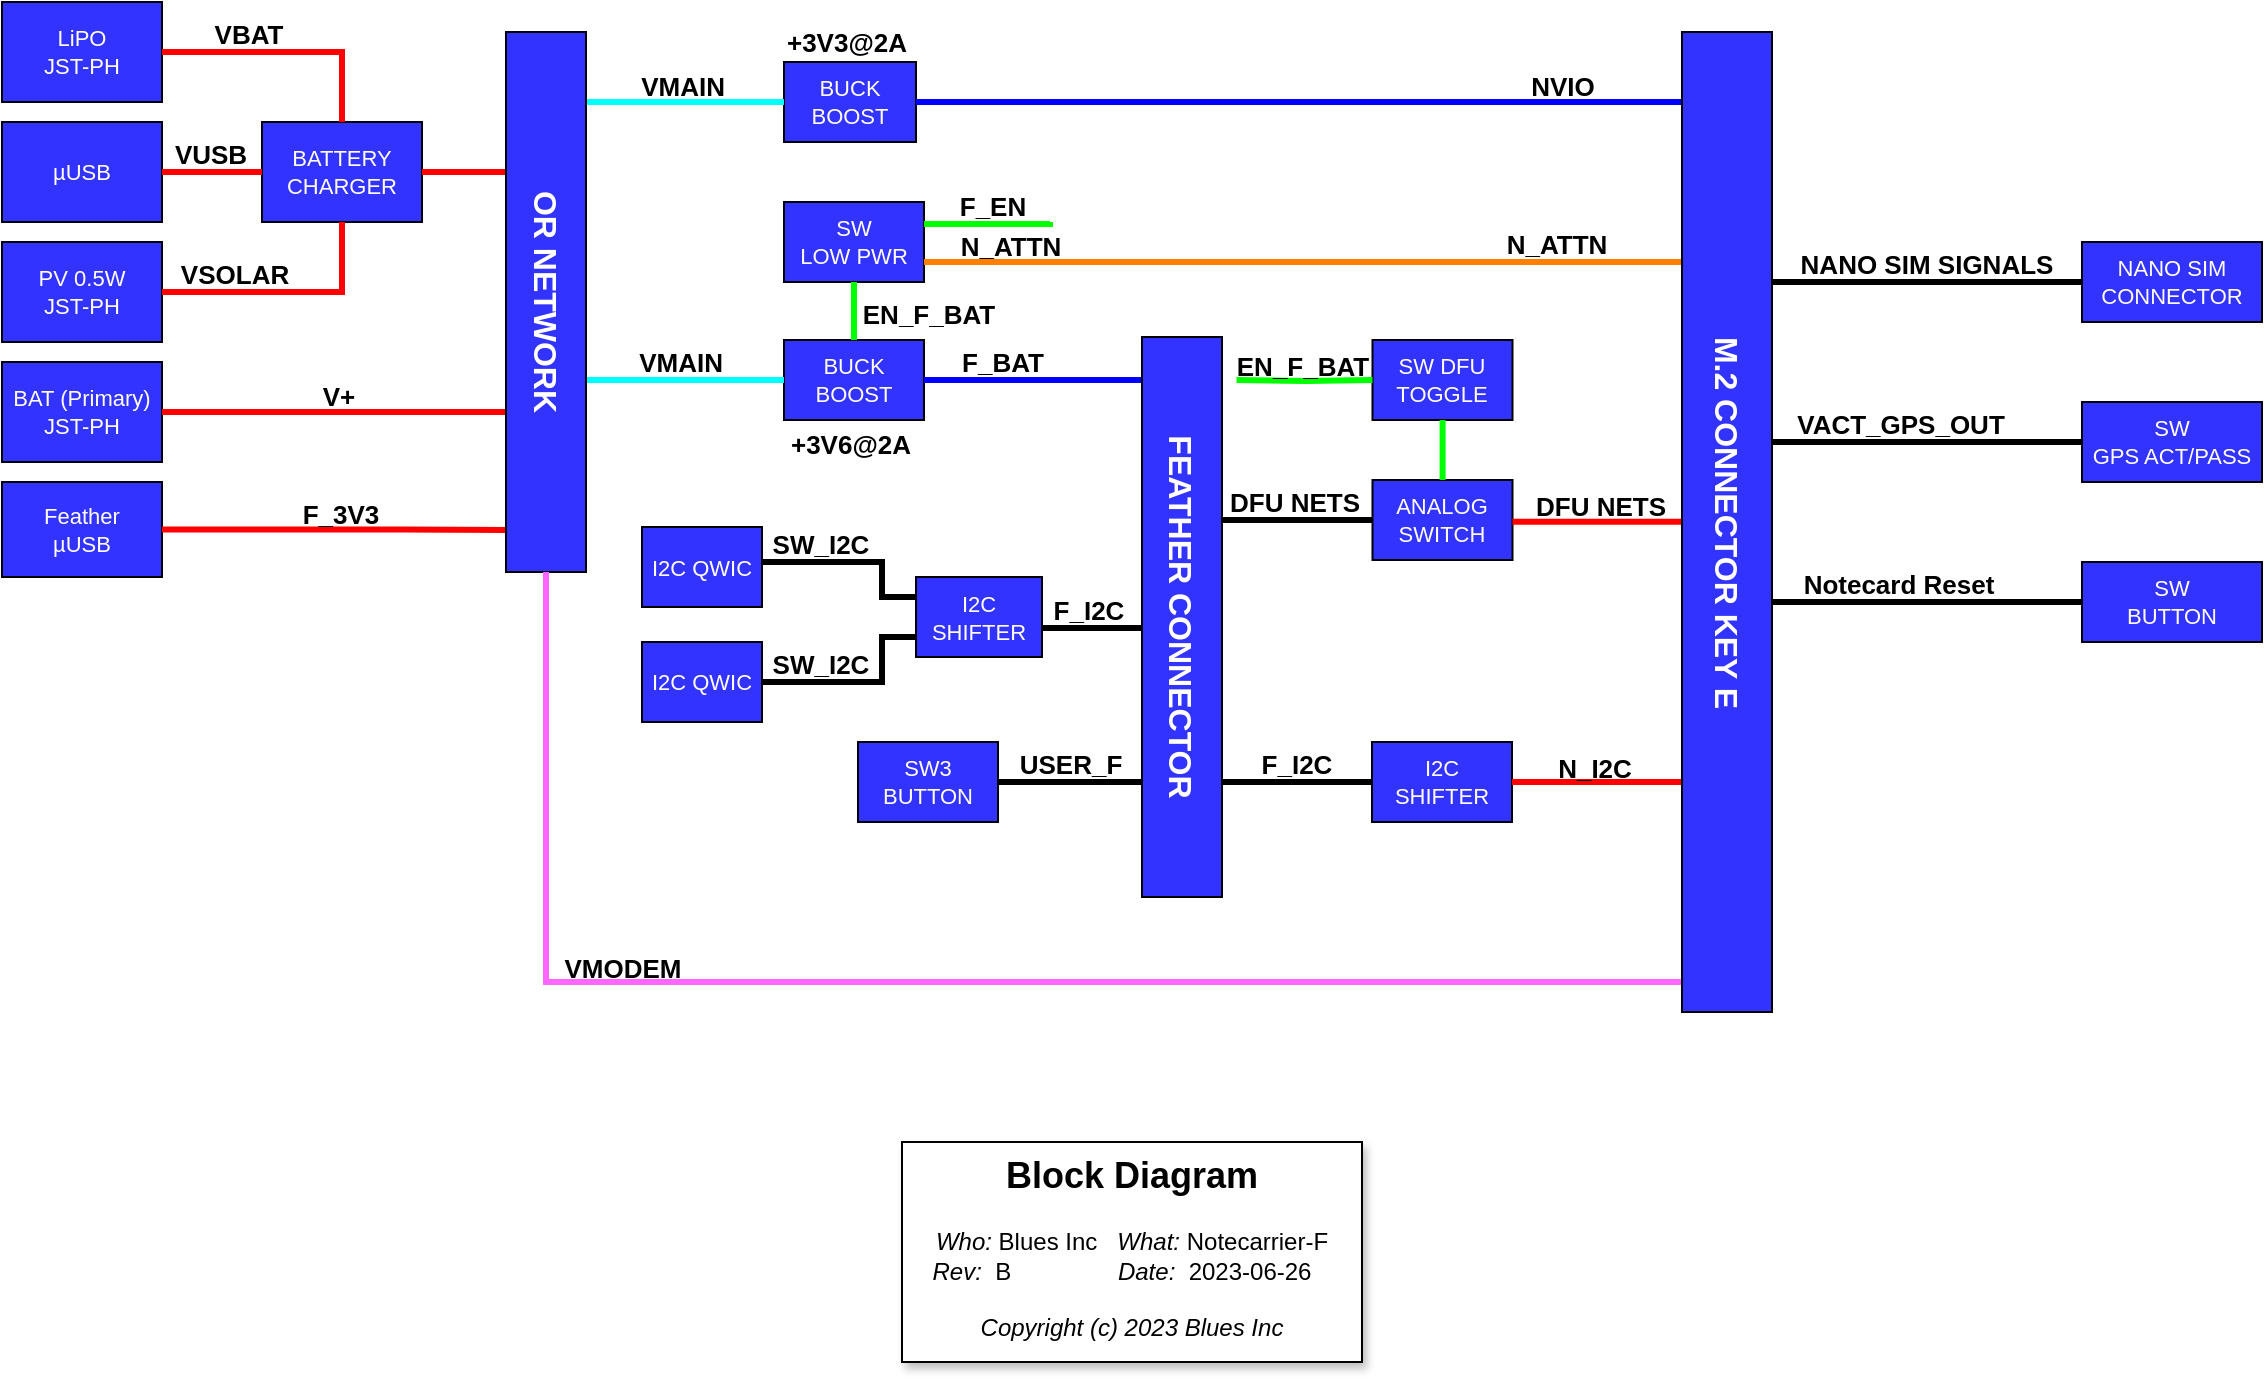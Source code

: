 <mxfile version="21.5.0" type="device">
  <diagram name="Page-1" id="uR9CqJ2n2mXbMMdv6deQ">
    <mxGraphModel dx="2074" dy="506" grid="1" gridSize="10" guides="1" tooltips="1" connect="1" arrows="1" fold="1" page="1" pageScale="1" pageWidth="1169" pageHeight="827" math="0" shadow="0">
      <root>
        <mxCell id="0" />
        <mxCell id="1" parent="0" />
        <mxCell id="u0QYyVKN4QXaWsdcngb1-1" value="&lt;p style=&quot;line-height: 120%;&quot;&gt;&lt;b style=&quot;font-size: 18px;&quot;&gt;Block Diagram&lt;br&gt;&lt;br&gt;&lt;/b&gt;&lt;i&gt;Who:&lt;/i&gt; Blues Inc&amp;nbsp; &amp;nbsp;&lt;i&gt;What:&lt;/i&gt; Notecarrier-F&lt;br&gt;&lt;i&gt;Rev:&lt;/i&gt;&amp;nbsp; B&amp;nbsp; &amp;nbsp; &amp;nbsp; &amp;nbsp; &amp;nbsp; &amp;nbsp; &amp;nbsp; &amp;nbsp;&amp;nbsp;&lt;i&gt;Date:&lt;/i&gt;&amp;nbsp; 2023-06-26&amp;nbsp; &amp;nbsp;&lt;br&gt;&lt;br&gt;&lt;i&gt;Copyright (c) 2023 Blues Inc&lt;/i&gt;&lt;/p&gt;" style="rounded=0;whiteSpace=wrap;html=1;shadow=1;" parent="1" vertex="1">
          <mxGeometry x="470" y="690" width="230" height="110" as="geometry" />
        </mxCell>
        <mxCell id="FmZxhlAY7pAz8xZsXRiV-3" value="&lt;font color=&quot;#ffffff&quot; style=&quot;font-size: 11px;&quot;&gt;&lt;span style=&quot;font-size: 11px;&quot;&gt;LiPO&lt;br style=&quot;font-size: 11px;&quot;&gt;JST-PH&lt;/span&gt;&lt;/font&gt;" style="rounded=0;whiteSpace=wrap;html=1;fillColor=#3333FF;fontStyle=0;fontSize=11;" parent="1" vertex="1">
          <mxGeometry x="20" y="120" width="80" height="50" as="geometry" />
        </mxCell>
        <mxCell id="FmZxhlAY7pAz8xZsXRiV-4" value="&lt;font color=&quot;#ffffff&quot; style=&quot;font-size: 11px;&quot;&gt;&lt;span style=&quot;font-size: 11px;&quot;&gt;µUSB&lt;/span&gt;&lt;/font&gt;" style="rounded=0;whiteSpace=wrap;html=1;fillColor=#3333FF;fontStyle=0;fontSize=11;" parent="1" vertex="1">
          <mxGeometry x="20" y="180" width="80" height="50" as="geometry" />
        </mxCell>
        <mxCell id="FmZxhlAY7pAz8xZsXRiV-5" value="&lt;font color=&quot;#ffffff&quot; style=&quot;font-size: 11px;&quot;&gt;&lt;span style=&quot;font-size: 11px;&quot;&gt;PV 0.5W&lt;br style=&quot;font-size: 11px;&quot;&gt;JST-PH&lt;/span&gt;&lt;/font&gt;" style="rounded=0;whiteSpace=wrap;html=1;fillColor=#3333FF;fontStyle=0;fontSize=11;" parent="1" vertex="1">
          <mxGeometry x="20" y="240" width="80" height="50" as="geometry" />
        </mxCell>
        <mxCell id="FmZxhlAY7pAz8xZsXRiV-6" value="&lt;font color=&quot;#ffffff&quot; style=&quot;font-size: 11px;&quot;&gt;&lt;span style=&quot;font-size: 11px;&quot;&gt;BAT (Primary)&lt;br style=&quot;font-size: 11px;&quot;&gt;JST-PH&lt;/span&gt;&lt;/font&gt;" style="rounded=0;whiteSpace=wrap;html=1;fillColor=#3333FF;fontStyle=0;fontSize=11;" parent="1" vertex="1">
          <mxGeometry x="20" y="300" width="80" height="50" as="geometry" />
        </mxCell>
        <mxCell id="FmZxhlAY7pAz8xZsXRiV-7" value="&lt;font color=&quot;#ffffff&quot; style=&quot;font-size: 11px;&quot;&gt;&lt;span style=&quot;font-size: 11px;&quot;&gt;Feather&lt;br style=&quot;font-size: 11px;&quot;&gt;µUSB&lt;/span&gt;&lt;/font&gt;" style="rounded=0;whiteSpace=wrap;html=1;fillColor=#3333FF;fontStyle=0;fontSize=11;" parent="1" vertex="1">
          <mxGeometry x="20" y="360" width="80" height="47.5" as="geometry" />
        </mxCell>
        <mxCell id="FmZxhlAY7pAz8xZsXRiV-8" value="&lt;font color=&quot;#ffffff&quot; style=&quot;font-size: 11px;&quot;&gt;&lt;span style=&quot;font-size: 11px;&quot;&gt;BATTERY CHARGER&lt;/span&gt;&lt;/font&gt;" style="rounded=0;whiteSpace=wrap;html=1;fillColor=#3333FF;fontStyle=0;fontSize=11;" parent="1" vertex="1">
          <mxGeometry x="150" y="180" width="80" height="50" as="geometry" />
        </mxCell>
        <mxCell id="FmZxhlAY7pAz8xZsXRiV-9" style="edgeStyle=orthogonalEdgeStyle;rounded=0;orthogonalLoop=1;jettySize=auto;html=1;strokeColor=#FF0000;strokeWidth=3;endArrow=none;endFill=0;exitX=1;exitY=0.5;exitDx=0;exitDy=0;entryX=0.5;entryY=0;entryDx=0;entryDy=0;" parent="1" source="FmZxhlAY7pAz8xZsXRiV-3" target="FmZxhlAY7pAz8xZsXRiV-8" edge="1">
          <mxGeometry relative="1" as="geometry">
            <Array as="points">
              <mxPoint x="190" y="145" />
            </Array>
            <mxPoint x="100" y="90" as="sourcePoint" />
            <mxPoint x="269" y="130" as="targetPoint" />
          </mxGeometry>
        </mxCell>
        <mxCell id="jIQYTDg4NraLVz8tDLAJ-1" value="VBAT" style="edgeLabel;html=1;align=center;verticalAlign=middle;resizable=0;points=[];fontStyle=1;fontSize=13;labelBackgroundColor=none;" vertex="1" connectable="0" parent="FmZxhlAY7pAz8xZsXRiV-9">
          <mxGeometry x="-0.319" relative="1" as="geometry">
            <mxPoint y="-9" as="offset" />
          </mxGeometry>
        </mxCell>
        <mxCell id="FmZxhlAY7pAz8xZsXRiV-11" style="edgeStyle=orthogonalEdgeStyle;rounded=0;orthogonalLoop=1;jettySize=auto;html=1;strokeColor=#FF0000;strokeWidth=3;endArrow=none;endFill=0;exitX=1;exitY=0.5;exitDx=0;exitDy=0;" parent="1" source="FmZxhlAY7pAz8xZsXRiV-4" target="FmZxhlAY7pAz8xZsXRiV-8" edge="1">
          <mxGeometry relative="1" as="geometry">
            <Array as="points">
              <mxPoint x="130" y="205" />
              <mxPoint x="130" y="205" />
            </Array>
            <mxPoint x="100" y="150" as="sourcePoint" />
            <mxPoint x="215" y="170" as="targetPoint" />
          </mxGeometry>
        </mxCell>
        <mxCell id="jIQYTDg4NraLVz8tDLAJ-2" value="VUSB" style="edgeLabel;html=1;align=center;verticalAlign=middle;resizable=0;points=[];fontSize=13;fontStyle=1;labelBackgroundColor=none;" vertex="1" connectable="0" parent="FmZxhlAY7pAz8xZsXRiV-11">
          <mxGeometry x="-0.533" relative="1" as="geometry">
            <mxPoint x="12" y="-9" as="offset" />
          </mxGeometry>
        </mxCell>
        <mxCell id="FmZxhlAY7pAz8xZsXRiV-12" style="edgeStyle=orthogonalEdgeStyle;rounded=0;orthogonalLoop=1;jettySize=auto;html=1;strokeColor=#FF0000;strokeWidth=3;endArrow=none;endFill=0;" parent="1" source="FmZxhlAY7pAz8xZsXRiV-5" target="FmZxhlAY7pAz8xZsXRiV-8" edge="1">
          <mxGeometry relative="1" as="geometry">
            <Array as="points">
              <mxPoint x="190" y="265" />
            </Array>
            <mxPoint x="105" y="265" as="sourcePoint" />
            <mxPoint x="205" y="230" as="targetPoint" />
          </mxGeometry>
        </mxCell>
        <mxCell id="jIQYTDg4NraLVz8tDLAJ-3" value="VSOLAR" style="edgeLabel;html=1;align=center;verticalAlign=middle;resizable=0;points=[];fontSize=13;fontStyle=1;labelBackgroundColor=none;" vertex="1" connectable="0" parent="FmZxhlAY7pAz8xZsXRiV-12">
          <mxGeometry x="-0.277" relative="1" as="geometry">
            <mxPoint x="-9" y="-9" as="offset" />
          </mxGeometry>
        </mxCell>
        <mxCell id="FmZxhlAY7pAz8xZsXRiV-13" style="edgeStyle=orthogonalEdgeStyle;rounded=0;orthogonalLoop=1;jettySize=auto;html=1;strokeColor=#FF0000;strokeWidth=3;endArrow=none;endFill=0;exitX=1;exitY=0.5;exitDx=0;exitDy=0;" parent="1" source="FmZxhlAY7pAz8xZsXRiV-6" target="FmZxhlAY7pAz8xZsXRiV-2" edge="1">
          <mxGeometry relative="1" as="geometry">
            <Array as="points">
              <mxPoint x="220" y="325" />
              <mxPoint x="220" y="325" />
            </Array>
            <mxPoint x="100" y="190" as="sourcePoint" />
            <mxPoint x="160" y="190" as="targetPoint" />
          </mxGeometry>
        </mxCell>
        <mxCell id="jIQYTDg4NraLVz8tDLAJ-4" value="V+" style="edgeLabel;html=1;align=center;verticalAlign=middle;resizable=0;points=[];fontSize=13;fontStyle=1;labelBackgroundColor=none;" vertex="1" connectable="0" parent="FmZxhlAY7pAz8xZsXRiV-13">
          <mxGeometry x="-0.086" y="-1" relative="1" as="geometry">
            <mxPoint x="-37" y="-9" as="offset" />
          </mxGeometry>
        </mxCell>
        <mxCell id="FmZxhlAY7pAz8xZsXRiV-14" style="edgeStyle=orthogonalEdgeStyle;rounded=0;orthogonalLoop=1;jettySize=auto;html=1;strokeColor=#FF0000;strokeWidth=3;endArrow=none;endFill=0;exitX=1;exitY=0.5;exitDx=0;exitDy=0;" parent="1" source="FmZxhlAY7pAz8xZsXRiV-7" target="FmZxhlAY7pAz8xZsXRiV-2" edge="1">
          <mxGeometry relative="1" as="geometry">
            <Array as="points">
              <mxPoint x="220" y="384" />
              <mxPoint x="220" y="384" />
            </Array>
            <mxPoint x="110" y="200" as="sourcePoint" />
            <mxPoint x="170" y="200" as="targetPoint" />
          </mxGeometry>
        </mxCell>
        <mxCell id="jIQYTDg4NraLVz8tDLAJ-5" value="F_3V3" style="edgeLabel;html=1;align=center;verticalAlign=middle;resizable=0;points=[];fontSize=13;fontStyle=1;labelBackgroundColor=none;" vertex="1" connectable="0" parent="FmZxhlAY7pAz8xZsXRiV-14">
          <mxGeometry x="-0.2" y="-1" relative="1" as="geometry">
            <mxPoint x="4" y="-9" as="offset" />
          </mxGeometry>
        </mxCell>
        <mxCell id="FmZxhlAY7pAz8xZsXRiV-15" style="edgeStyle=orthogonalEdgeStyle;rounded=0;orthogonalLoop=1;jettySize=auto;html=1;strokeColor=#FF0000;strokeWidth=3;endArrow=none;endFill=0;" parent="1" source="FmZxhlAY7pAz8xZsXRiV-8" edge="1">
          <mxGeometry relative="1" as="geometry">
            <Array as="points">
              <mxPoint x="310" y="205" />
              <mxPoint x="310" y="175" />
            </Array>
            <mxPoint x="270" y="230" as="sourcePoint" />
            <mxPoint x="308.056" y="175" as="targetPoint" />
          </mxGeometry>
        </mxCell>
        <mxCell id="FmZxhlAY7pAz8xZsXRiV-16" value="&lt;font color=&quot;#ffffff&quot; style=&quot;font-size: 11px;&quot;&gt;&lt;span style=&quot;font-size: 11px;&quot;&gt;BUCK BOOST&lt;br style=&quot;font-size: 11px;&quot;&gt;&lt;/span&gt;&lt;/font&gt;" style="rounded=0;whiteSpace=wrap;html=1;fillColor=#3333FF;fontStyle=0;fontSize=11;" parent="1" vertex="1">
          <mxGeometry x="411" y="150" width="66" height="40" as="geometry" />
        </mxCell>
        <mxCell id="FmZxhlAY7pAz8xZsXRiV-18" style="edgeStyle=orthogonalEdgeStyle;rounded=0;orthogonalLoop=1;jettySize=auto;html=1;endArrow=none;endFill=0;strokeColor=#00FFFF;strokeWidth=3;" parent="1" source="FmZxhlAY7pAz8xZsXRiV-2" target="FmZxhlAY7pAz8xZsXRiV-16" edge="1">
          <mxGeometry relative="1" as="geometry">
            <Array as="points">
              <mxPoint x="290" y="170" />
            </Array>
            <mxPoint x="303" y="395" as="sourcePoint" />
            <mxPoint x="1044" y="40" as="targetPoint" />
          </mxGeometry>
        </mxCell>
        <mxCell id="FmZxhlAY7pAz8xZsXRiV-19" value="VMAIN" style="edgeLabel;html=1;align=center;verticalAlign=middle;resizable=0;points=[];fontStyle=1;labelBackgroundColor=none;fontSize=13;" parent="FmZxhlAY7pAz8xZsXRiV-18" vertex="1" connectable="0">
          <mxGeometry x="0.943" y="4" relative="1" as="geometry">
            <mxPoint x="-47" y="-4" as="offset" />
          </mxGeometry>
        </mxCell>
        <mxCell id="FmZxhlAY7pAz8xZsXRiV-22" value="&lt;font color=&quot;#ffffff&quot; style=&quot;font-size: 11px;&quot;&gt;&lt;span style=&quot;font-size: 11px;&quot;&gt;SW&lt;br style=&quot;font-size: 11px;&quot;&gt;LOW PWR&lt;br style=&quot;font-size: 11px;&quot;&gt;&lt;/span&gt;&lt;/font&gt;" style="rounded=0;whiteSpace=wrap;html=1;fillColor=#3333FF;fontStyle=0;fontSize=11;" parent="1" vertex="1">
          <mxGeometry x="411" y="220" width="70" height="40" as="geometry" />
        </mxCell>
        <mxCell id="FmZxhlAY7pAz8xZsXRiV-23" value="&lt;font color=&quot;#ffffff&quot; style=&quot;font-size: 11px;&quot;&gt;&lt;span style=&quot;font-size: 11px;&quot;&gt;BUCK BOOST&lt;br style=&quot;font-size: 11px;&quot;&gt;&lt;/span&gt;&lt;/font&gt;" style="rounded=0;whiteSpace=wrap;html=1;fillColor=#3333FF;fontStyle=0;fontSize=11;" parent="1" vertex="1">
          <mxGeometry x="411" y="289" width="70" height="40" as="geometry" />
        </mxCell>
        <mxCell id="FmZxhlAY7pAz8xZsXRiV-24" style="edgeStyle=orthogonalEdgeStyle;rounded=0;orthogonalLoop=1;jettySize=auto;html=1;endArrow=none;endFill=0;strokeColor=#00FFFF;strokeWidth=3;exitX=0.75;exitY=0;exitDx=0;exitDy=0;" parent="1" source="FmZxhlAY7pAz8xZsXRiV-2" target="FmZxhlAY7pAz8xZsXRiV-23" edge="1">
          <mxGeometry relative="1" as="geometry">
            <Array as="points">
              <mxPoint x="300" y="338" />
              <mxPoint x="300" y="309" />
            </Array>
            <mxPoint x="323.929" y="364" as="sourcePoint" />
            <mxPoint x="439" y="309" as="targetPoint" />
          </mxGeometry>
        </mxCell>
        <mxCell id="FmZxhlAY7pAz8xZsXRiV-25" value="VMAIN" style="edgeLabel;html=1;align=center;verticalAlign=middle;resizable=0;points=[];fontStyle=1;labelBackgroundColor=none;fontSize=13;" parent="FmZxhlAY7pAz8xZsXRiV-24" vertex="1" connectable="0">
          <mxGeometry x="0.943" y="4" relative="1" as="geometry">
            <mxPoint x="-48" y="-5" as="offset" />
          </mxGeometry>
        </mxCell>
        <mxCell id="FmZxhlAY7pAz8xZsXRiV-2" value="&lt;font color=&quot;#ffffff&quot; style=&quot;font-size: 16px;&quot;&gt;&lt;span style=&quot;font-size: 16px;&quot;&gt;OR NETWORK&lt;br style=&quot;font-size: 16px;&quot;&gt;&lt;/span&gt;&lt;/font&gt;" style="rounded=0;whiteSpace=wrap;html=1;fillColor=#3333FF;rotation=90;fontSize=16;fontStyle=1" parent="1" vertex="1">
          <mxGeometry x="157" y="250" width="270" height="40" as="geometry" />
        </mxCell>
        <mxCell id="FmZxhlAY7pAz8xZsXRiV-26" style="edgeStyle=orthogonalEdgeStyle;rounded=0;orthogonalLoop=1;jettySize=auto;html=1;endArrow=none;endFill=0;strokeColor=#00FF00;strokeWidth=3;" parent="1" source="FmZxhlAY7pAz8xZsXRiV-23" target="FmZxhlAY7pAz8xZsXRiV-22" edge="1">
          <mxGeometry relative="1" as="geometry">
            <Array as="points" />
            <mxPoint x="473" y="193" as="sourcePoint" />
            <mxPoint x="539" y="193" as="targetPoint" />
          </mxGeometry>
        </mxCell>
        <mxCell id="FmZxhlAY7pAz8xZsXRiV-27" value="EN_F_BAT" style="edgeLabel;html=1;align=center;verticalAlign=middle;resizable=0;points=[];fontStyle=1;labelBackgroundColor=none;fontSize=13;" parent="FmZxhlAY7pAz8xZsXRiV-26" vertex="1" connectable="0">
          <mxGeometry x="0.943" y="4" relative="1" as="geometry">
            <mxPoint x="41" y="14" as="offset" />
          </mxGeometry>
        </mxCell>
        <mxCell id="FmZxhlAY7pAz8xZsXRiV-29" value="&lt;font color=&quot;#ffffff&quot; style=&quot;font-size: 11px;&quot;&gt;&lt;span style=&quot;font-size: 11px;&quot;&gt;I2C&lt;br&gt;SHIFTER&lt;br style=&quot;font-size: 11px;&quot;&gt;&lt;/span&gt;&lt;/font&gt;" style="rounded=0;whiteSpace=wrap;html=1;fillColor=#3333FF;fontStyle=0;fontSize=11;" parent="1" vertex="1">
          <mxGeometry x="477" y="407.5" width="63" height="40" as="geometry" />
        </mxCell>
        <mxCell id="FmZxhlAY7pAz8xZsXRiV-30" value="&lt;font color=&quot;#ffffff&quot; style=&quot;font-size: 11px;&quot;&gt;&lt;span style=&quot;font-size: 11px;&quot;&gt;SW3 BUTTON&lt;br style=&quot;font-size: 11px;&quot;&gt;&lt;/span&gt;&lt;/font&gt;" style="rounded=0;whiteSpace=wrap;html=1;fillColor=#3333FF;fontStyle=0;fontSize=11;" parent="1" vertex="1">
          <mxGeometry x="448" y="490" width="70" height="40" as="geometry" />
        </mxCell>
        <mxCell id="FmZxhlAY7pAz8xZsXRiV-31" style="edgeStyle=orthogonalEdgeStyle;rounded=0;orthogonalLoop=1;jettySize=auto;html=1;endArrow=none;endFill=0;strokeColor=#0000FF;strokeWidth=3;" parent="1" source="FmZxhlAY7pAz8xZsXRiV-16" target="FmZxhlAY7pAz8xZsXRiV-1" edge="1">
          <mxGeometry relative="1" as="geometry">
            <Array as="points">
              <mxPoint x="866" y="170" />
            </Array>
            <mxPoint x="614" y="170" as="sourcePoint" />
            <mxPoint x="862.062" y="125" as="targetPoint" />
          </mxGeometry>
        </mxCell>
        <mxCell id="FmZxhlAY7pAz8xZsXRiV-32" value="NVIO" style="edgeLabel;html=1;align=center;verticalAlign=middle;resizable=0;points=[];fontStyle=1;labelBackgroundColor=none;fontSize=13;" parent="FmZxhlAY7pAz8xZsXRiV-31" vertex="1" connectable="0">
          <mxGeometry x="0.943" y="4" relative="1" as="geometry">
            <mxPoint x="-60" y="14" as="offset" />
          </mxGeometry>
        </mxCell>
        <mxCell id="FmZxhlAY7pAz8xZsXRiV-58" value="+3V3@2A" style="edgeLabel;html=1;align=center;verticalAlign=middle;resizable=0;points=[];fontStyle=1;fontSize=13;" parent="FmZxhlAY7pAz8xZsXRiV-31" vertex="1" connectable="0">
          <mxGeometry x="-0.841" y="-2" relative="1" as="geometry">
            <mxPoint x="-69" y="-32" as="offset" />
          </mxGeometry>
        </mxCell>
        <mxCell id="FmZxhlAY7pAz8xZsXRiV-35" style="edgeStyle=orthogonalEdgeStyle;rounded=0;orthogonalLoop=1;jettySize=auto;html=1;endArrow=none;endFill=0;strokeColor=#FF8000;strokeWidth=3;entryX=1;entryY=0.5;entryDx=0;entryDy=0;" parent="1" source="FmZxhlAY7pAz8xZsXRiV-22" target="FmZxhlAY7pAz8xZsXRiV-1" edge="1">
          <mxGeometry relative="1" as="geometry">
            <Array as="points">
              <mxPoint x="883" y="250" />
            </Array>
            <mxPoint x="648" y="190" as="sourcePoint" />
            <mxPoint x="930" y="210" as="targetPoint" />
          </mxGeometry>
        </mxCell>
        <mxCell id="FmZxhlAY7pAz8xZsXRiV-37" style="edgeStyle=orthogonalEdgeStyle;rounded=0;orthogonalLoop=1;jettySize=auto;html=1;endArrow=none;endFill=0;strokeColor=#0000FF;strokeWidth=3;entryX=1;entryY=0.5;entryDx=0;entryDy=0;" parent="1" source="FmZxhlAY7pAz8xZsXRiV-23" edge="1">
          <mxGeometry relative="1" as="geometry">
            <Array as="points">
              <mxPoint x="610" y="309" />
            </Array>
            <mxPoint x="509" y="149" as="sourcePoint" />
            <mxPoint x="610" y="506.5" as="targetPoint" />
          </mxGeometry>
        </mxCell>
        <mxCell id="FmZxhlAY7pAz8xZsXRiV-38" value="USER_F" style="edgeLabel;html=1;align=center;verticalAlign=middle;resizable=0;points=[];fontStyle=1;labelBackgroundColor=none;fontSize=13;" parent="FmZxhlAY7pAz8xZsXRiV-37" vertex="1" connectable="0">
          <mxGeometry x="0.943" y="4" relative="1" as="geometry">
            <mxPoint x="-60" y="4" as="offset" />
          </mxGeometry>
        </mxCell>
        <mxCell id="jIQYTDg4NraLVz8tDLAJ-23" value="F_BAT" style="edgeLabel;html=1;align=center;verticalAlign=middle;resizable=0;points=[];fontSize=13;fontStyle=1;labelBackgroundColor=none;" vertex="1" connectable="0" parent="FmZxhlAY7pAz8xZsXRiV-37">
          <mxGeometry x="-0.764" y="-1" relative="1" as="geometry">
            <mxPoint y="-10" as="offset" />
          </mxGeometry>
        </mxCell>
        <mxCell id="FmZxhlAY7pAz8xZsXRiV-39" style="edgeStyle=orthogonalEdgeStyle;rounded=0;orthogonalLoop=1;jettySize=auto;html=1;endArrow=none;endFill=0;strokeColor=#000000;strokeWidth=3;entryX=1;entryY=0.5;entryDx=0;entryDy=0;" parent="1" source="FmZxhlAY7pAz8xZsXRiV-29" target="FmZxhlAY7pAz8xZsXRiV-28" edge="1">
          <mxGeometry relative="1" as="geometry">
            <Array as="points">
              <mxPoint x="610" y="433" />
            </Array>
            <mxPoint x="540" y="360" as="sourcePoint" />
            <mxPoint x="645" y="318" as="targetPoint" />
          </mxGeometry>
        </mxCell>
        <mxCell id="jIQYTDg4NraLVz8tDLAJ-12" value="F_I2C" style="edgeLabel;html=1;align=center;verticalAlign=middle;resizable=0;points=[];fontSize=13;fontStyle=1;labelBackgroundColor=none;" vertex="1" connectable="0" parent="FmZxhlAY7pAz8xZsXRiV-39">
          <mxGeometry x="-0.729" relative="1" as="geometry">
            <mxPoint x="-5" y="-9" as="offset" />
          </mxGeometry>
        </mxCell>
        <mxCell id="FmZxhlAY7pAz8xZsXRiV-41" style="edgeStyle=orthogonalEdgeStyle;rounded=0;orthogonalLoop=1;jettySize=auto;html=1;endArrow=none;endFill=0;strokeColor=#000000;strokeWidth=3;entryX=0;entryY=0.5;entryDx=0;entryDy=0;" parent="1" source="FmZxhlAY7pAz8xZsXRiV-30" target="FmZxhlAY7pAz8xZsXRiV-28" edge="1">
          <mxGeometry relative="1" as="geometry">
            <Array as="points">
              <mxPoint x="610" y="510" />
            </Array>
            <mxPoint x="559" y="443" as="sourcePoint" />
            <mxPoint x="645" y="558" as="targetPoint" />
          </mxGeometry>
        </mxCell>
        <mxCell id="FmZxhlAY7pAz8xZsXRiV-42" value="N_ATTN" style="edgeLabel;html=1;align=center;verticalAlign=middle;resizable=0;points=[];fontStyle=1;labelBackgroundColor=none;fontSize=13;" parent="FmZxhlAY7pAz8xZsXRiV-41" vertex="1" connectable="0">
          <mxGeometry x="0.943" y="4" relative="1" as="geometry">
            <mxPoint x="-82" y="-55" as="offset" />
          </mxGeometry>
        </mxCell>
        <mxCell id="FmZxhlAY7pAz8xZsXRiV-43" value="&lt;font color=&quot;#ffffff&quot; style=&quot;font-size: 11px;&quot;&gt;&lt;span style=&quot;font-size: 11px;&quot;&gt;SW DFU TOGGLE&lt;br style=&quot;font-size: 11px;&quot;&gt;&lt;/span&gt;&lt;/font&gt;" style="rounded=0;whiteSpace=wrap;html=1;fillColor=#3333FF;fontStyle=0;fontSize=11;" parent="1" vertex="1">
          <mxGeometry x="705.25" y="289" width="70" height="40" as="geometry" />
        </mxCell>
        <mxCell id="FmZxhlAY7pAz8xZsXRiV-44" value="&lt;font color=&quot;#ffffff&quot; style=&quot;font-size: 11px;&quot;&gt;&lt;span style=&quot;font-size: 11px;&quot;&gt;ANALOG SWITCH&lt;br style=&quot;font-size: 11px;&quot;&gt;&lt;/span&gt;&lt;/font&gt;" style="rounded=0;whiteSpace=wrap;html=1;fillColor=#3333FF;fontStyle=0;fontSize=11;" parent="1" vertex="1">
          <mxGeometry x="705.25" y="359" width="70" height="40" as="geometry" />
        </mxCell>
        <mxCell id="FmZxhlAY7pAz8xZsXRiV-45" value="&lt;font color=&quot;#ffffff&quot; style=&quot;font-size: 11px;&quot;&gt;&lt;span style=&quot;font-size: 11px;&quot;&gt;I2C&lt;br&gt;SHIFTER&lt;br style=&quot;font-size: 11px;&quot;&gt;&lt;/span&gt;&lt;/font&gt;" style="rounded=0;whiteSpace=wrap;html=1;fillColor=#3333FF;fontStyle=0;fontSize=11;" parent="1" vertex="1">
          <mxGeometry x="705" y="490" width="70" height="40" as="geometry" />
        </mxCell>
        <mxCell id="FmZxhlAY7pAz8xZsXRiV-46" style="edgeStyle=orthogonalEdgeStyle;rounded=0;orthogonalLoop=1;jettySize=auto;html=1;endArrow=none;endFill=0;strokeColor=#000000;strokeWidth=3;" parent="1" source="FmZxhlAY7pAz8xZsXRiV-28" target="FmZxhlAY7pAz8xZsXRiV-45" edge="1">
          <mxGeometry relative="1" as="geometry">
            <Array as="points">
              <mxPoint x="615" y="500" />
              <mxPoint x="615" y="510" />
            </Array>
            <mxPoint x="635" y="500" as="sourcePoint" />
            <mxPoint x="640" y="543" as="targetPoint" />
          </mxGeometry>
        </mxCell>
        <mxCell id="FmZxhlAY7pAz8xZsXRiV-47" value="F_I2C" style="edgeLabel;html=1;align=center;verticalAlign=middle;resizable=0;points=[];fontStyle=1;labelBackgroundColor=none;fontSize=13;" parent="FmZxhlAY7pAz8xZsXRiV-46" vertex="1" connectable="0">
          <mxGeometry x="0.943" y="4" relative="1" as="geometry">
            <mxPoint x="-34" y="-5" as="offset" />
          </mxGeometry>
        </mxCell>
        <mxCell id="FmZxhlAY7pAz8xZsXRiV-48" style="edgeStyle=orthogonalEdgeStyle;rounded=0;orthogonalLoop=1;jettySize=auto;html=1;strokeColor=#FF66FF;strokeWidth=3;endArrow=none;endFill=0;entryX=0;entryY=0.5;entryDx=0;entryDy=0;" parent="1" source="FmZxhlAY7pAz8xZsXRiV-2" target="FmZxhlAY7pAz8xZsXRiV-1" edge="1">
          <mxGeometry relative="1" as="geometry">
            <Array as="points">
              <mxPoint x="292" y="610" />
              <mxPoint x="865" y="610" />
              <mxPoint x="865" y="190" />
              <mxPoint x="883" y="190" />
            </Array>
            <mxPoint x="290" y="610" as="sourcePoint" />
            <mxPoint x="970" y="130" as="targetPoint" />
          </mxGeometry>
        </mxCell>
        <mxCell id="FmZxhlAY7pAz8xZsXRiV-49" value="VMODEM" style="edgeLabel;html=1;align=center;verticalAlign=middle;resizable=0;points=[];fontStyle=1;fontSize=13;labelBackgroundColor=none;" parent="FmZxhlAY7pAz8xZsXRiV-48" vertex="1" connectable="0">
          <mxGeometry x="0.778" y="1" relative="1" as="geometry">
            <mxPoint x="-534" y="344" as="offset" />
          </mxGeometry>
        </mxCell>
        <mxCell id="FmZxhlAY7pAz8xZsXRiV-50" style="edgeStyle=orthogonalEdgeStyle;rounded=0;orthogonalLoop=1;jettySize=auto;html=1;strokeColor=#FF0000;strokeWidth=3;endArrow=none;endFill=0;" parent="1" source="FmZxhlAY7pAz8xZsXRiV-45" target="FmZxhlAY7pAz8xZsXRiV-1" edge="1">
          <mxGeometry relative="1" as="geometry">
            <Array as="points">
              <mxPoint x="875" y="510" />
            </Array>
            <mxPoint x="300" y="415" as="sourcePoint" />
            <mxPoint x="875" y="570" as="targetPoint" />
          </mxGeometry>
        </mxCell>
        <mxCell id="FmZxhlAY7pAz8xZsXRiV-51" value="N_I2C" style="edgeLabel;html=1;align=center;verticalAlign=middle;resizable=0;points=[];fontStyle=1;fontSize=13;labelBackgroundColor=none;" parent="FmZxhlAY7pAz8xZsXRiV-50" vertex="1" connectable="0">
          <mxGeometry x="0.778" y="1" relative="1" as="geometry">
            <mxPoint x="-55" y="-99" as="offset" />
          </mxGeometry>
        </mxCell>
        <mxCell id="FmZxhlAY7pAz8xZsXRiV-52" style="edgeStyle=orthogonalEdgeStyle;rounded=0;orthogonalLoop=1;jettySize=auto;html=1;strokeColor=#FF0000;strokeWidth=3;endArrow=none;endFill=0;" parent="1" source="FmZxhlAY7pAz8xZsXRiV-44" target="FmZxhlAY7pAz8xZsXRiV-1" edge="1">
          <mxGeometry relative="1" as="geometry">
            <Array as="points">
              <mxPoint x="883" y="377" />
            </Array>
            <mxPoint x="785.25" y="539" as="sourcePoint" />
            <mxPoint x="842.75" y="376.95" as="targetPoint" />
          </mxGeometry>
        </mxCell>
        <mxCell id="FmZxhlAY7pAz8xZsXRiV-53" value="DFU NETS" style="edgeLabel;html=1;align=center;verticalAlign=middle;resizable=0;points=[];fontStyle=1;fontSize=13;labelBackgroundColor=none;" parent="FmZxhlAY7pAz8xZsXRiV-52" vertex="1" connectable="0">
          <mxGeometry x="0.778" y="1" relative="1" as="geometry">
            <mxPoint x="-32" y="-7" as="offset" />
          </mxGeometry>
        </mxCell>
        <mxCell id="FmZxhlAY7pAz8xZsXRiV-54" style="edgeStyle=orthogonalEdgeStyle;rounded=0;orthogonalLoop=1;jettySize=auto;html=1;endArrow=none;endFill=0;strokeColor=#000000;strokeWidth=3;exitX=1;exitY=0.5;exitDx=0;exitDy=0;" parent="1" source="FmZxhlAY7pAz8xZsXRiV-28" target="FmZxhlAY7pAz8xZsXRiV-44" edge="1">
          <mxGeometry relative="1" as="geometry">
            <Array as="points">
              <mxPoint x="610" y="379" />
            </Array>
            <mxPoint x="628" y="558" as="sourcePoint" />
            <mxPoint x="715" y="520" as="targetPoint" />
          </mxGeometry>
        </mxCell>
        <mxCell id="FmZxhlAY7pAz8xZsXRiV-55" value="DFU NETS" style="edgeLabel;html=1;align=center;verticalAlign=middle;resizable=0;points=[];fontStyle=1;labelBackgroundColor=none;fontSize=13;" parent="FmZxhlAY7pAz8xZsXRiV-54" vertex="1" connectable="0">
          <mxGeometry x="0.943" y="4" relative="1" as="geometry">
            <mxPoint x="-31" y="-5" as="offset" />
          </mxGeometry>
        </mxCell>
        <mxCell id="FmZxhlAY7pAz8xZsXRiV-28" value="&lt;font color=&quot;#ffffff&quot; style=&quot;font-size: 16px;&quot;&gt;&lt;span style=&quot;font-size: 16px;&quot;&gt;FEATHER CONNECTOR&lt;br style=&quot;font-size: 16px;&quot;&gt;&lt;/span&gt;&lt;/font&gt;" style="rounded=0;whiteSpace=wrap;html=1;fillColor=#3333FF;rotation=90;fontSize=16;fontStyle=1" parent="1" vertex="1">
          <mxGeometry x="470" y="407.5" width="280" height="40" as="geometry" />
        </mxCell>
        <mxCell id="FmZxhlAY7pAz8xZsXRiV-56" style="edgeStyle=orthogonalEdgeStyle;rounded=0;orthogonalLoop=1;jettySize=auto;html=1;endArrow=none;endFill=0;strokeColor=#00FF00;strokeWidth=3;" parent="1" source="FmZxhlAY7pAz8xZsXRiV-44" target="FmZxhlAY7pAz8xZsXRiV-43" edge="1">
          <mxGeometry relative="1" as="geometry">
            <Array as="points" />
            <mxPoint x="480.25" y="359" as="sourcePoint" />
            <mxPoint x="480.25" y="289" as="targetPoint" />
          </mxGeometry>
        </mxCell>
        <mxCell id="FmZxhlAY7pAz8xZsXRiV-59" value="&lt;font color=&quot;#ffffff&quot; style=&quot;font-size: 11px;&quot;&gt;&lt;span style=&quot;font-size: 11px;&quot;&gt;NANO SIM CONNECTOR&lt;/span&gt;&lt;/font&gt;" style="rounded=0;whiteSpace=wrap;html=1;fillColor=#3333FF;fontStyle=0;fontSize=11;" parent="1" vertex="1">
          <mxGeometry x="1060" y="240" width="90" height="40" as="geometry" />
        </mxCell>
        <mxCell id="FmZxhlAY7pAz8xZsXRiV-60" value="&lt;font color=&quot;#ffffff&quot; style=&quot;font-size: 11px;&quot;&gt;&lt;span style=&quot;font-size: 11px;&quot;&gt;SW&lt;br style=&quot;font-size: 11px;&quot;&gt;GPS ACT/PASS&lt;br style=&quot;font-size: 11px;&quot;&gt;&lt;/span&gt;&lt;/font&gt;" style="rounded=0;whiteSpace=wrap;html=1;fillColor=#3333FF;fontStyle=0;fontSize=11;" parent="1" vertex="1">
          <mxGeometry x="1060" y="320" width="90" height="40" as="geometry" />
        </mxCell>
        <mxCell id="FmZxhlAY7pAz8xZsXRiV-61" value="&lt;font color=&quot;#ffffff&quot; style=&quot;font-size: 11px;&quot;&gt;&lt;span style=&quot;font-size: 11px;&quot;&gt;SW&lt;br style=&quot;font-size: 11px;&quot;&gt;BUTTON&lt;/span&gt;&lt;/font&gt;" style="rounded=0;whiteSpace=wrap;html=1;fillColor=#3333FF;fontStyle=0;fontSize=11;" parent="1" vertex="1">
          <mxGeometry x="1060" y="400" width="90" height="40" as="geometry" />
        </mxCell>
        <mxCell id="FmZxhlAY7pAz8xZsXRiV-62" style="edgeStyle=orthogonalEdgeStyle;rounded=0;orthogonalLoop=1;jettySize=auto;html=1;endArrow=none;endFill=0;strokeColor=#000000;strokeWidth=3;exitX=1;exitY=0.5;exitDx=0;exitDy=0;" parent="1" source="FmZxhlAY7pAz8xZsXRiV-1" target="FmZxhlAY7pAz8xZsXRiV-59" edge="1">
          <mxGeometry relative="1" as="geometry">
            <Array as="points">
              <mxPoint x="883" y="260" />
            </Array>
            <mxPoint x="547" y="443" as="sourcePoint" />
            <mxPoint x="645" y="558" as="targetPoint" />
          </mxGeometry>
        </mxCell>
        <mxCell id="FmZxhlAY7pAz8xZsXRiV-63" value="NANO SIM SIGNALS" style="edgeLabel;html=1;align=center;verticalAlign=middle;resizable=0;points=[];fontStyle=1;labelBackgroundColor=none;fontSize=13;" parent="FmZxhlAY7pAz8xZsXRiV-62" vertex="1" connectable="0">
          <mxGeometry x="0.943" y="4" relative="1" as="geometry">
            <mxPoint x="-63" y="-5" as="offset" />
          </mxGeometry>
        </mxCell>
        <mxCell id="FmZxhlAY7pAz8xZsXRiV-64" style="edgeStyle=orthogonalEdgeStyle;rounded=0;orthogonalLoop=1;jettySize=auto;html=1;endArrow=none;endFill=0;strokeColor=#000000;strokeWidth=3;exitX=1;exitY=0.25;exitDx=0;exitDy=0;" parent="1" source="FmZxhlAY7pAz8xZsXRiV-1" target="FmZxhlAY7pAz8xZsXRiV-60" edge="1">
          <mxGeometry relative="1" as="geometry">
            <Array as="points">
              <mxPoint x="880" y="560" />
              <mxPoint x="880" y="340" />
            </Array>
            <mxPoint x="875" y="165" as="sourcePoint" />
            <mxPoint x="1040" y="270" as="targetPoint" />
          </mxGeometry>
        </mxCell>
        <mxCell id="FmZxhlAY7pAz8xZsXRiV-65" value="VACT_GPS_OUT" style="edgeLabel;html=1;align=center;verticalAlign=middle;resizable=0;points=[];fontStyle=1;labelBackgroundColor=none;fontSize=13;" parent="FmZxhlAY7pAz8xZsXRiV-64" vertex="1" connectable="0">
          <mxGeometry x="0.943" y="4" relative="1" as="geometry">
            <mxPoint x="-77" y="-5" as="offset" />
          </mxGeometry>
        </mxCell>
        <mxCell id="FmZxhlAY7pAz8xZsXRiV-66" style="edgeStyle=orthogonalEdgeStyle;rounded=0;orthogonalLoop=1;jettySize=auto;html=1;endArrow=none;endFill=0;strokeColor=#000000;strokeWidth=3;exitX=0;exitY=0.75;exitDx=0;exitDy=0;" parent="1" source="FmZxhlAY7pAz8xZsXRiV-1" target="FmZxhlAY7pAz8xZsXRiV-61" edge="1">
          <mxGeometry relative="1" as="geometry">
            <Array as="points">
              <mxPoint x="871" y="420" />
            </Array>
            <mxPoint x="885" y="175" as="sourcePoint" />
            <mxPoint x="1050" y="280" as="targetPoint" />
          </mxGeometry>
        </mxCell>
        <mxCell id="FmZxhlAY7pAz8xZsXRiV-67" value="Notecard Reset" style="edgeLabel;html=1;align=center;verticalAlign=middle;resizable=0;points=[];fontStyle=1;labelBackgroundColor=none;fontSize=13;" parent="FmZxhlAY7pAz8xZsXRiV-66" vertex="1" connectable="0">
          <mxGeometry x="0.943" y="4" relative="1" as="geometry">
            <mxPoint x="-79" y="-5" as="offset" />
          </mxGeometry>
        </mxCell>
        <mxCell id="FmZxhlAY7pAz8xZsXRiV-1" value="&lt;font color=&quot;#ffffff&quot; style=&quot;font-size: 16px;&quot;&gt;&lt;span style=&quot;font-size: 16px;&quot;&gt;M.2 CONNECTOR KEY E&lt;br style=&quot;font-size: 16px;&quot;&gt;&lt;/span&gt;&lt;/font&gt;" style="rounded=0;whiteSpace=wrap;html=1;fillColor=#3333FF;rotation=90;fontSize=16;fontStyle=1" parent="1" vertex="1">
          <mxGeometry x="637.5" y="357.5" width="490" height="45" as="geometry" />
        </mxCell>
        <mxCell id="FmZxhlAY7pAz8xZsXRiV-68" value="+3V6@2A" style="edgeLabel;html=1;align=center;verticalAlign=middle;resizable=0;points=[];fontStyle=1;labelBackgroundColor=none;fontSize=13;" parent="1" vertex="1" connectable="0">
          <mxGeometry x="418" y="251" as="geometry">
            <mxPoint x="26" y="90" as="offset" />
          </mxGeometry>
        </mxCell>
        <mxCell id="jIQYTDg4NraLVz8tDLAJ-6" style="edgeStyle=orthogonalEdgeStyle;rounded=0;orthogonalLoop=1;jettySize=auto;html=1;endArrow=none;endFill=0;strokeColor=#00FF00;strokeWidth=3;" edge="1" parent="1" target="FmZxhlAY7pAz8xZsXRiV-22">
          <mxGeometry relative="1" as="geometry">
            <Array as="points">
              <mxPoint x="544" y="231" />
            </Array>
            <mxPoint x="544" y="230" as="sourcePoint" />
            <mxPoint x="456" y="270" as="targetPoint" />
          </mxGeometry>
        </mxCell>
        <mxCell id="jIQYTDg4NraLVz8tDLAJ-7" value="F_EN" style="edgeLabel;html=1;align=center;verticalAlign=middle;resizable=0;points=[];fontStyle=1;labelBackgroundColor=none;fontSize=13;" vertex="1" connectable="0" parent="jIQYTDg4NraLVz8tDLAJ-6">
          <mxGeometry x="0.943" y="4" relative="1" as="geometry">
            <mxPoint x="32" y="-13" as="offset" />
          </mxGeometry>
        </mxCell>
        <mxCell id="jIQYTDg4NraLVz8tDLAJ-8" value="N_ATTN" style="edgeLabel;html=1;align=center;verticalAlign=middle;resizable=0;points=[];fontStyle=1;labelBackgroundColor=none;fontSize=13;" vertex="1" connectable="0" parent="1">
          <mxGeometry x="548" y="252" as="geometry">
            <mxPoint x="249" y="-11" as="offset" />
          </mxGeometry>
        </mxCell>
        <mxCell id="jIQYTDg4NraLVz8tDLAJ-9" style="edgeStyle=orthogonalEdgeStyle;rounded=0;orthogonalLoop=1;jettySize=auto;html=1;endArrow=none;endFill=0;strokeColor=#00FF00;strokeWidth=3;" edge="1" parent="1" target="FmZxhlAY7pAz8xZsXRiV-43">
          <mxGeometry relative="1" as="geometry">
            <Array as="points" />
            <mxPoint x="637.25" y="309" as="sourcePoint" />
            <mxPoint x="750.25" y="339" as="targetPoint" />
          </mxGeometry>
        </mxCell>
        <mxCell id="jIQYTDg4NraLVz8tDLAJ-10" value="EN_F_BAT" style="edgeLabel;html=1;align=center;verticalAlign=middle;resizable=0;points=[];fontSize=13;fontStyle=1;labelBackgroundColor=none;" vertex="1" connectable="0" parent="jIQYTDg4NraLVz8tDLAJ-9">
          <mxGeometry x="-0.358" y="-1" relative="1" as="geometry">
            <mxPoint x="11" y="-9" as="offset" />
          </mxGeometry>
        </mxCell>
        <mxCell id="jIQYTDg4NraLVz8tDLAJ-11" value="&lt;font color=&quot;#ffffff&quot; style=&quot;font-size: 11px;&quot;&gt;&lt;span style=&quot;font-size: 11px;&quot;&gt;I2C QWIC&lt;br style=&quot;font-size: 11px;&quot;&gt;&lt;/span&gt;&lt;/font&gt;" style="rounded=0;whiteSpace=wrap;html=1;fillColor=#3333FF;fontStyle=0;fontSize=11;" vertex="1" parent="1">
          <mxGeometry x="340" y="382.5" width="60" height="40" as="geometry" />
        </mxCell>
        <mxCell id="jIQYTDg4NraLVz8tDLAJ-13" value="&lt;font color=&quot;#ffffff&quot; style=&quot;font-size: 11px;&quot;&gt;&lt;span style=&quot;font-size: 11px;&quot;&gt;I2C QWIC&lt;br style=&quot;font-size: 11px;&quot;&gt;&lt;/span&gt;&lt;/font&gt;" style="rounded=0;whiteSpace=wrap;html=1;fillColor=#3333FF;fontStyle=0;fontSize=11;" vertex="1" parent="1">
          <mxGeometry x="340" y="440" width="60" height="40" as="geometry" />
        </mxCell>
        <mxCell id="jIQYTDg4NraLVz8tDLAJ-14" style="edgeStyle=orthogonalEdgeStyle;rounded=0;orthogonalLoop=1;jettySize=auto;html=1;endArrow=none;endFill=0;strokeColor=#000000;strokeWidth=3;entryX=0;entryY=0.25;entryDx=0;entryDy=0;" edge="1" parent="1" source="jIQYTDg4NraLVz8tDLAJ-11" target="FmZxhlAY7pAz8xZsXRiV-29">
          <mxGeometry relative="1" as="geometry">
            <Array as="points">
              <mxPoint x="460" y="400" />
              <mxPoint x="460" y="418" />
            </Array>
            <mxPoint x="547" y="443" as="sourcePoint" />
            <mxPoint x="430" y="423" as="targetPoint" />
          </mxGeometry>
        </mxCell>
        <mxCell id="jIQYTDg4NraLVz8tDLAJ-16" value="SW_I2C" style="edgeLabel;html=1;align=center;verticalAlign=middle;resizable=0;points=[];fontSize=13;fontStyle=1;labelBackgroundColor=none;" vertex="1" connectable="0" parent="jIQYTDg4NraLVz8tDLAJ-14">
          <mxGeometry x="-0.729" relative="1" as="geometry">
            <mxPoint x="16" y="-9" as="offset" />
          </mxGeometry>
        </mxCell>
        <mxCell id="jIQYTDg4NraLVz8tDLAJ-20" style="edgeStyle=orthogonalEdgeStyle;rounded=0;orthogonalLoop=1;jettySize=auto;html=1;endArrow=none;endFill=0;strokeColor=#000000;strokeWidth=3;entryX=0;entryY=0.75;entryDx=0;entryDy=0;" edge="1" parent="1" source="jIQYTDg4NraLVz8tDLAJ-13" target="FmZxhlAY7pAz8xZsXRiV-29">
          <mxGeometry relative="1" as="geometry">
            <Array as="points">
              <mxPoint x="460" y="460" />
              <mxPoint x="460" y="438" />
            </Array>
            <mxPoint x="412" y="410" as="sourcePoint" />
            <mxPoint x="430" y="430" as="targetPoint" />
          </mxGeometry>
        </mxCell>
        <mxCell id="jIQYTDg4NraLVz8tDLAJ-22" value="SW_I2C" style="edgeLabel;html=1;align=center;verticalAlign=middle;resizable=0;points=[];fontSize=13;fontStyle=1;labelBackgroundColor=none;" vertex="1" connectable="0" parent="jIQYTDg4NraLVz8tDLAJ-20">
          <mxGeometry x="-0.729" relative="1" as="geometry">
            <mxPoint x="15" y="-9" as="offset" />
          </mxGeometry>
        </mxCell>
      </root>
    </mxGraphModel>
  </diagram>
</mxfile>
